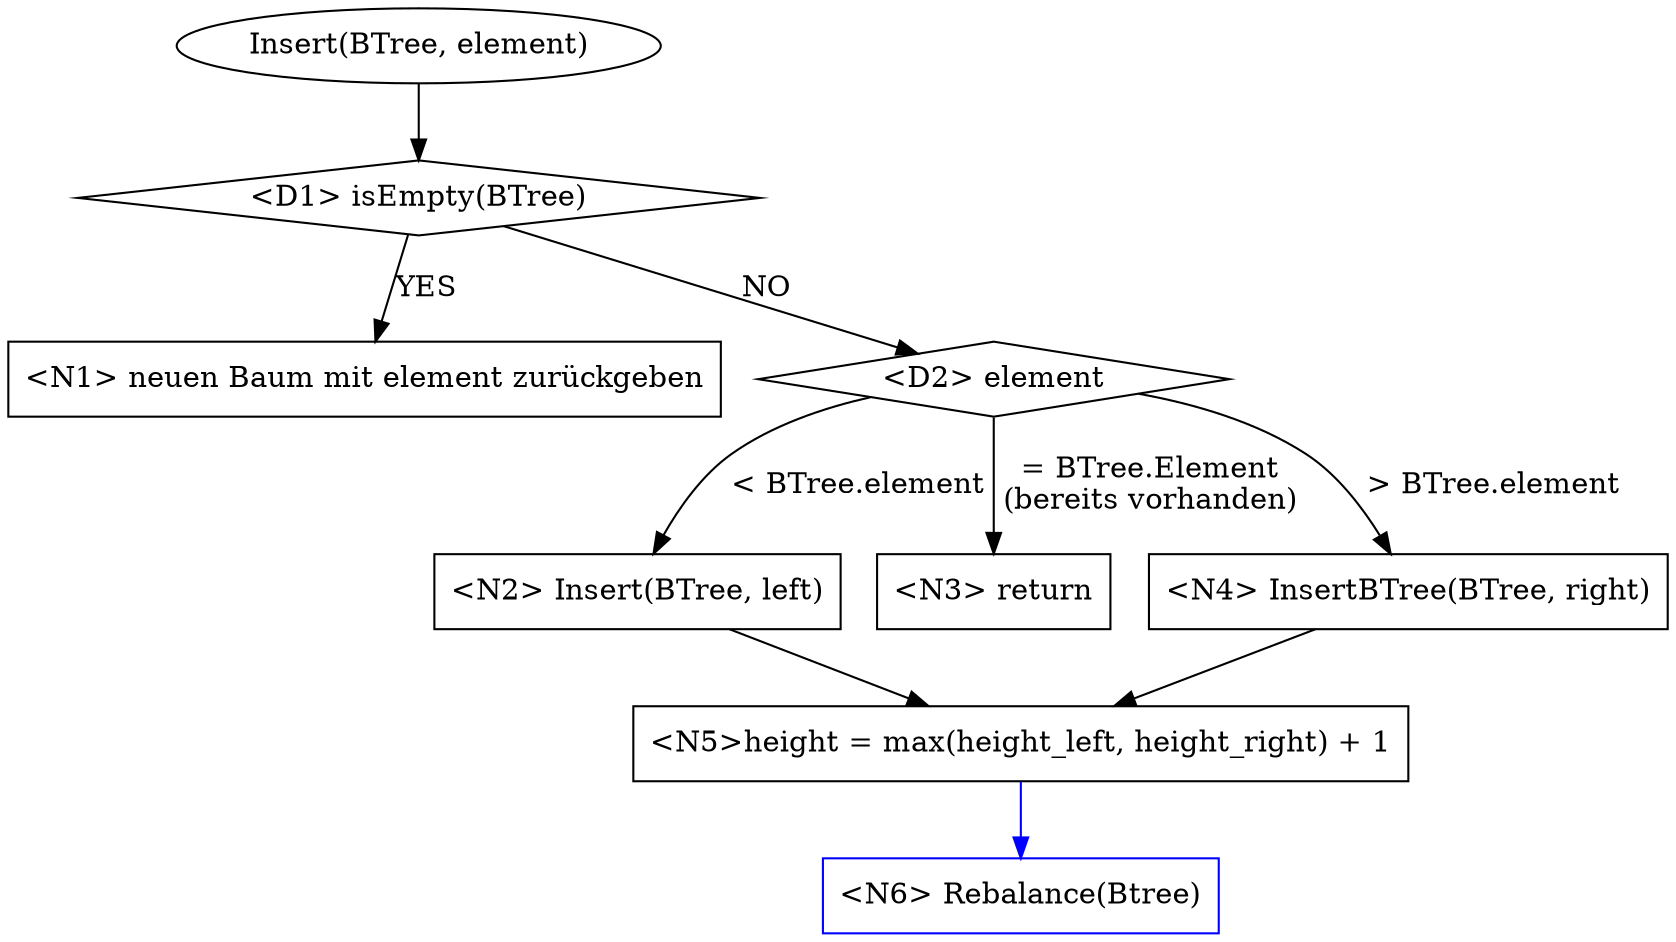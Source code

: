 digraph Q {

    node [shape = box];
    compound = true;

    a1 [label = "Insert(BTree, element)" shape = ellipse]
    a1 -> a2
    a2 [label = "<D1> isEmpty(BTree)" shape = diamond]
    a2-> b2 [label = "YES"]
    b2 [label = "<N1> neuen Baum mit element zurückgeben"]
    a2 -> element [label = "NO"]
    element [label = "<D2> element" shape = diamond]
    element -> smaller [label = "< BTree.element"]
    element -> "<N3> return" [label = " = BTree.Element\n (bereits vorhanden)"]
    element -> larger [label = "> BTree.element"]
    smaller [label = "<N2> Insert(BTree, left)"]
    larger [label = "<N4> InsertBTree(BTree, right)"]

    checkBalance[ label= "<N6> Rebalance(Btree)" color = blue]

    smaller -> checkReturn2
    larger -> checkReturn2
    checkReturn2 [label = "<N5>height = max(height_left, height_right) + 1"]
    checkReturn2 -> checkBalance [color = blue]
}
